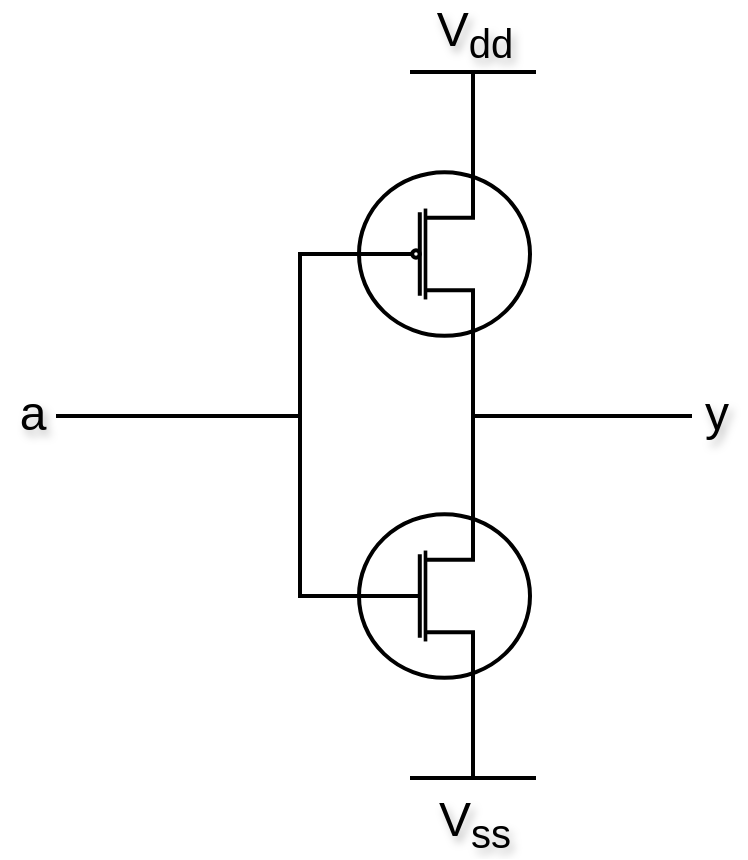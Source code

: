<mxfile version="26.2.5">
  <diagram name="Page-1" id="7e0a89b8-554c-2b80-1dc8-d5c74ca68de4">
    <mxGraphModel dx="867" dy="456" grid="0" gridSize="10" guides="1" tooltips="1" connect="1" arrows="1" fold="1" page="1" pageScale="1" pageWidth="1100" pageHeight="850" background="none" math="0" shadow="0">
      <root>
        <mxCell id="0" />
        <mxCell id="1" parent="0" />
        <mxCell id="lU2jTwUKYA8WrsILQp2Y-10" value="" style="verticalLabelPosition=bottom;shadow=0;dashed=0;align=center;html=1;verticalAlign=top;shape=mxgraph.electrical.mosfets1.mosfet_p_no_bulk;labelBackgroundColor=none;textShadow=1;strokeWidth=2;" parent="1" vertex="1">
          <mxGeometry x="498" y="271" width="95" height="100" as="geometry" />
        </mxCell>
        <mxCell id="lU2jTwUKYA8WrsILQp2Y-11" value="" style="verticalLabelPosition=bottom;shadow=0;dashed=0;align=center;html=1;verticalAlign=top;shape=mxgraph.electrical.mosfets1.mosfet_n_no_bulk;labelBackgroundColor=none;textShadow=1;strokeWidth=2;" parent="1" vertex="1">
          <mxGeometry x="498" y="442" width="95" height="100" as="geometry" />
        </mxCell>
        <mxCell id="lU2jTwUKYA8WrsILQp2Y-12" style="edgeStyle=orthogonalEdgeStyle;rounded=0;orthogonalLoop=1;jettySize=auto;html=1;exitX=0.7;exitY=1;exitDx=0;exitDy=0;exitPerimeter=0;entryX=0.7;entryY=0;entryDx=0;entryDy=0;entryPerimeter=0;endArrow=none;startFill=0;labelBackgroundColor=none;textShadow=1;strokeWidth=2;" parent="1" source="lU2jTwUKYA8WrsILQp2Y-10" target="lU2jTwUKYA8WrsILQp2Y-11" edge="1">
          <mxGeometry relative="1" as="geometry" />
        </mxCell>
        <mxCell id="lU2jTwUKYA8WrsILQp2Y-13" style="edgeStyle=orthogonalEdgeStyle;rounded=0;orthogonalLoop=1;jettySize=auto;html=1;exitX=0;exitY=0.5;exitDx=0;exitDy=0;exitPerimeter=0;entryX=0;entryY=0.5;entryDx=0;entryDy=0;entryPerimeter=0;endArrow=none;startFill=0;labelBackgroundColor=none;textShadow=1;strokeWidth=2;" parent="1" source="lU2jTwUKYA8WrsILQp2Y-10" target="lU2jTwUKYA8WrsILQp2Y-11" edge="1">
          <mxGeometry relative="1" as="geometry" />
        </mxCell>
        <mxCell id="lU2jTwUKYA8WrsILQp2Y-29" style="edgeStyle=none;rounded=0;orthogonalLoop=1;jettySize=auto;html=1;exitX=1;exitY=0.5;exitDx=0;exitDy=0;endArrow=none;startFill=0;labelBackgroundColor=none;textShadow=1;strokeWidth=2;" parent="1" edge="1">
          <mxGeometry relative="1" as="geometry">
            <mxPoint x="477" y="402" as="targetPoint" />
            <mxPoint x="356" y="402" as="sourcePoint" />
          </mxGeometry>
        </mxCell>
        <mxCell id="lU2jTwUKYA8WrsILQp2Y-38" style="edgeStyle=none;rounded=0;orthogonalLoop=1;jettySize=auto;html=1;endArrow=none;startFill=0;labelBackgroundColor=none;textShadow=1;strokeWidth=2;" parent="1" edge="1">
          <mxGeometry relative="1" as="geometry">
            <mxPoint x="564" y="402" as="targetPoint" />
            <mxPoint x="674" y="402" as="sourcePoint" />
          </mxGeometry>
        </mxCell>
        <mxCell id="lU2jTwUKYA8WrsILQp2Y-39" value="V&lt;sub&gt;dd&lt;/sub&gt;" style="verticalLabelPosition=top;verticalAlign=bottom;shape=mxgraph.electrical.signal_sources.vdd;shadow=0;dashed=0;align=center;strokeWidth=2;fontSize=24;html=1;flipV=1;labelBackgroundColor=none;textShadow=1;" parent="1" vertex="1">
          <mxGeometry x="533" y="230" width="63" height="41" as="geometry" />
        </mxCell>
        <mxCell id="lU2jTwUKYA8WrsILQp2Y-40" value="V&lt;sub&gt;ss&lt;/sub&gt;" style="pointerEvents=1;verticalLabelPosition=bottom;shadow=0;dashed=0;align=center;html=1;verticalAlign=top;shape=mxgraph.electrical.signal_sources.vss2;fontSize=24;flipV=1;labelBackgroundColor=none;textShadow=1;strokeWidth=2;" parent="1" vertex="1">
          <mxGeometry x="533" y="542" width="63" height="41" as="geometry" />
        </mxCell>
        <mxCell id="lwi5qHytzGvZmLVP03rE-1" value="a" style="text;html=1;align=center;verticalAlign=middle;resizable=0;points=[];autosize=1;strokeColor=none;fillColor=none;labelBackgroundColor=none;textShadow=1;strokeWidth=2;fontSize=24;" vertex="1" parent="1">
          <mxGeometry x="328" y="380" width="31" height="41" as="geometry" />
        </mxCell>
        <mxCell id="lwi5qHytzGvZmLVP03rE-2" value="y" style="text;html=1;align=center;verticalAlign=middle;resizable=0;points=[];autosize=1;strokeColor=none;fillColor=none;labelBackgroundColor=none;textShadow=1;strokeWidth=2;fontSize=24;" vertex="1" parent="1">
          <mxGeometry x="671" y="380" width="30" height="41" as="geometry" />
        </mxCell>
      </root>
    </mxGraphModel>
  </diagram>
</mxfile>
